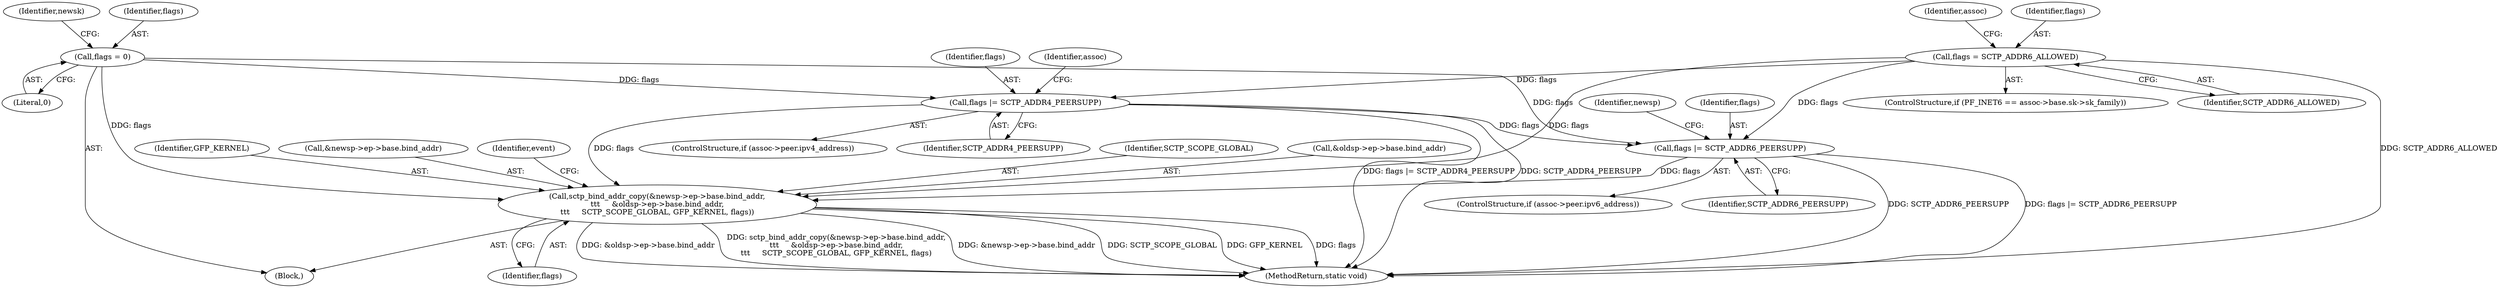 digraph "0_linux_ea2bc483ff5caada7c4aa0d5fbf87d3a6590273d@API" {
"1000229" [label="(Call,sctp_bind_addr_copy(&newsp->ep->base.bind_addr,\n\t\t\t     &oldsp->ep->base.bind_addr,\n\t\t\t     SCTP_SCOPE_GLOBAL, GFP_KERNEL, flags))"];
"1000141" [label="(Call,flags = 0)"];
"1000226" [label="(Call,flags |= SCTP_ADDR6_PEERSUPP)"];
"1000208" [label="(Call,flags = SCTP_ADDR6_ALLOWED)"];
"1000217" [label="(Call,flags |= SCTP_ADDR4_PEERSUPP)"];
"1000238" [label="(Call,&oldsp->ep->base.bind_addr)"];
"1000234" [label="(Identifier,newsp)"];
"1000227" [label="(Identifier,flags)"];
"1000214" [label="(Identifier,assoc)"];
"1000141" [label="(Call,flags = 0)"];
"1000211" [label="(ControlStructure,if (assoc->peer.ipv4_address))"];
"1000146" [label="(Identifier,newsk)"];
"1000219" [label="(Identifier,SCTP_ADDR4_PEERSUPP)"];
"1000198" [label="(ControlStructure,if (PF_INET6 == assoc->base.sk->sk_family))"];
"1000208" [label="(Call,flags = SCTP_ADDR6_ALLOWED)"];
"1000229" [label="(Call,sctp_bind_addr_copy(&newsp->ep->base.bind_addr,\n\t\t\t     &oldsp->ep->base.bind_addr,\n\t\t\t     SCTP_SCOPE_GLOBAL, GFP_KERNEL, flags))"];
"1000119" [label="(Block,)"];
"1000396" [label="(MethodReturn,static void)"];
"1000210" [label="(Identifier,SCTP_ADDR6_ALLOWED)"];
"1000218" [label="(Identifier,flags)"];
"1000223" [label="(Identifier,assoc)"];
"1000228" [label="(Identifier,SCTP_ADDR6_PEERSUPP)"];
"1000143" [label="(Literal,0)"];
"1000247" [label="(Identifier,GFP_KERNEL)"];
"1000220" [label="(ControlStructure,if (assoc->peer.ipv6_address))"];
"1000226" [label="(Call,flags |= SCTP_ADDR6_PEERSUPP)"];
"1000209" [label="(Identifier,flags)"];
"1000246" [label="(Identifier,SCTP_SCOPE_GLOBAL)"];
"1000230" [label="(Call,&newsp->ep->base.bind_addr)"];
"1000142" [label="(Identifier,flags)"];
"1000251" [label="(Identifier,event)"];
"1000217" [label="(Call,flags |= SCTP_ADDR4_PEERSUPP)"];
"1000248" [label="(Identifier,flags)"];
"1000229" -> "1000119"  [label="AST: "];
"1000229" -> "1000248"  [label="CFG: "];
"1000230" -> "1000229"  [label="AST: "];
"1000238" -> "1000229"  [label="AST: "];
"1000246" -> "1000229"  [label="AST: "];
"1000247" -> "1000229"  [label="AST: "];
"1000248" -> "1000229"  [label="AST: "];
"1000251" -> "1000229"  [label="CFG: "];
"1000229" -> "1000396"  [label="DDG: flags"];
"1000229" -> "1000396"  [label="DDG: &oldsp->ep->base.bind_addr"];
"1000229" -> "1000396"  [label="DDG: sctp_bind_addr_copy(&newsp->ep->base.bind_addr,\n\t\t\t     &oldsp->ep->base.bind_addr,\n\t\t\t     SCTP_SCOPE_GLOBAL, GFP_KERNEL, flags)"];
"1000229" -> "1000396"  [label="DDG: &newsp->ep->base.bind_addr"];
"1000229" -> "1000396"  [label="DDG: SCTP_SCOPE_GLOBAL"];
"1000229" -> "1000396"  [label="DDG: GFP_KERNEL"];
"1000141" -> "1000229"  [label="DDG: flags"];
"1000226" -> "1000229"  [label="DDG: flags"];
"1000208" -> "1000229"  [label="DDG: flags"];
"1000217" -> "1000229"  [label="DDG: flags"];
"1000141" -> "1000119"  [label="AST: "];
"1000141" -> "1000143"  [label="CFG: "];
"1000142" -> "1000141"  [label="AST: "];
"1000143" -> "1000141"  [label="AST: "];
"1000146" -> "1000141"  [label="CFG: "];
"1000141" -> "1000217"  [label="DDG: flags"];
"1000141" -> "1000226"  [label="DDG: flags"];
"1000226" -> "1000220"  [label="AST: "];
"1000226" -> "1000228"  [label="CFG: "];
"1000227" -> "1000226"  [label="AST: "];
"1000228" -> "1000226"  [label="AST: "];
"1000234" -> "1000226"  [label="CFG: "];
"1000226" -> "1000396"  [label="DDG: flags |= SCTP_ADDR6_PEERSUPP"];
"1000226" -> "1000396"  [label="DDG: SCTP_ADDR6_PEERSUPP"];
"1000208" -> "1000226"  [label="DDG: flags"];
"1000217" -> "1000226"  [label="DDG: flags"];
"1000208" -> "1000198"  [label="AST: "];
"1000208" -> "1000210"  [label="CFG: "];
"1000209" -> "1000208"  [label="AST: "];
"1000210" -> "1000208"  [label="AST: "];
"1000214" -> "1000208"  [label="CFG: "];
"1000208" -> "1000396"  [label="DDG: SCTP_ADDR6_ALLOWED"];
"1000208" -> "1000217"  [label="DDG: flags"];
"1000217" -> "1000211"  [label="AST: "];
"1000217" -> "1000219"  [label="CFG: "];
"1000218" -> "1000217"  [label="AST: "];
"1000219" -> "1000217"  [label="AST: "];
"1000223" -> "1000217"  [label="CFG: "];
"1000217" -> "1000396"  [label="DDG: SCTP_ADDR4_PEERSUPP"];
"1000217" -> "1000396"  [label="DDG: flags |= SCTP_ADDR4_PEERSUPP"];
}
